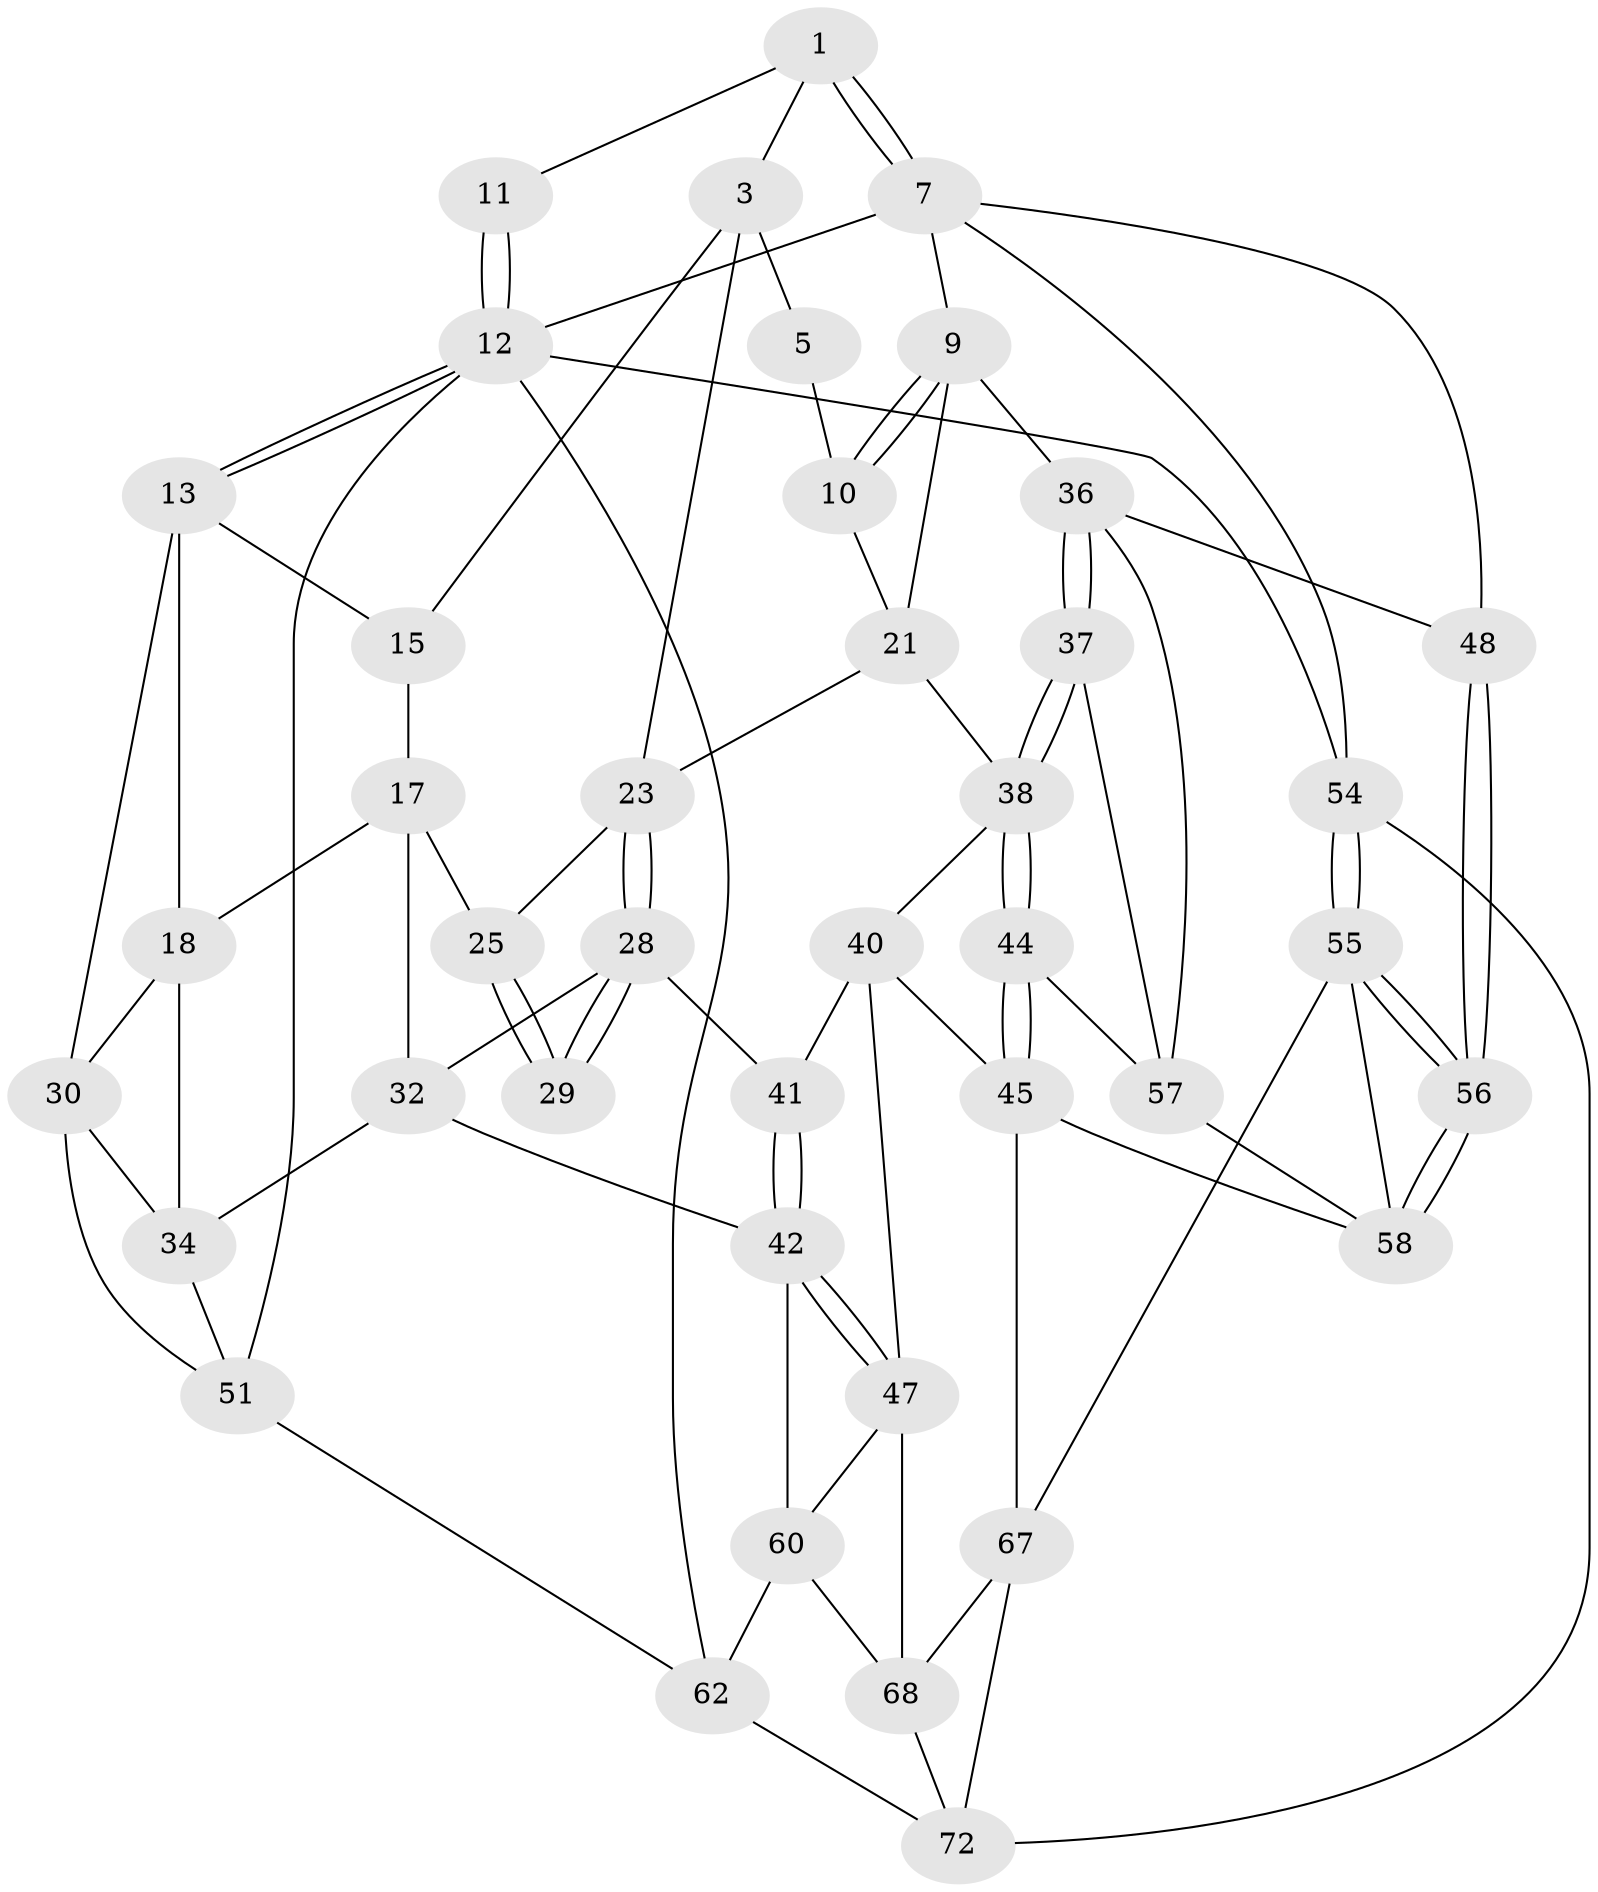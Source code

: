 // Generated by graph-tools (version 1.1) at 2025/24/03/03/25 07:24:34]
// undirected, 41 vertices, 93 edges
graph export_dot {
graph [start="1"]
  node [color=gray90,style=filled];
  1 [pos="+0.9186252713679656+0",super="+2"];
  3 [pos="+0.45245505264884667+0",super="+4"];
  5 [pos="+0.5153074357531386+0.04626643219431429",super="+6"];
  7 [pos="+1+0",super="+8"];
  9 [pos="+1+0.10158420441703264",super="+20"];
  10 [pos="+0.7704872479395208+0.1319268021112729",super="+19"];
  11 [pos="+0.15784531678119743+0"];
  12 [pos="+0+0",super="+52"];
  13 [pos="+0+0",super="+14"];
  15 [pos="+0.11689584792594464+0.11559125488856085",super="+16"];
  17 [pos="+0.18173363251560817+0.23301386506796137",super="+27"];
  18 [pos="+0.09894136379882092+0.19654161349330918",super="+31"];
  21 [pos="+0.6802869087432758+0.2642884938846207",super="+22"];
  23 [pos="+0.49426507305052764+0.11204908800551899",super="+24"];
  25 [pos="+0.3652347498585576+0.17875098484635418",super="+26"];
  28 [pos="+0.38680185539442546+0.34727265513675887",super="+35"];
  29 [pos="+0.3569416973689467+0.29783863232403845"];
  30 [pos="+0+0.211301534056751",super="+50"];
  32 [pos="+0.22396346120322178+0.33914235295760076",super="+33"];
  34 [pos="+0.0982923523031493+0.46995230686401296",super="+53"];
  36 [pos="+0.7614521958124781+0.4279127746044071",super="+49"];
  37 [pos="+0.7608511946071659+0.42910362729200163"];
  38 [pos="+0.682333350306419+0.5093208341297275",super="+39"];
  40 [pos="+0.47299735915796837+0.40027889219614415",super="+46"];
  41 [pos="+0.4105279277871017+0.40421804074055473"];
  42 [pos="+0.3279809694443201+0.5421327241872009",super="+43"];
  44 [pos="+0.6564431216598603+0.6842270349716714"];
  45 [pos="+0.6378763393517498+0.7083881979970352",super="+66"];
  47 [pos="+0.5111266637477221+0.6634239746667329",super="+64"];
  48 [pos="+1+0.12083433448438878"];
  51 [pos="+0+0.9418854695074363",super="+63"];
  54 [pos="+1+1"];
  55 [pos="+1+1",super="+69"];
  56 [pos="+1+0.6189078120151434"];
  57 [pos="+0.9086807045287527+0.5381725284955868",super="+59"];
  58 [pos="+0.975350508944367+0.6344622355638051",super="+65"];
  60 [pos="+0.21938011089809176+0.7350619378542459",super="+61"];
  62 [pos="+0.17775658216706755+0.7613377677837808",super="+71"];
  67 [pos="+0.6417013466705781+0.7532533086330684",super="+73"];
  68 [pos="+0.38054358380991765+0.8538357023925206",super="+70"];
  72 [pos="+0.34582674340398506+1",super="+74"];
  1 -- 7;
  1 -- 7;
  1 -- 3;
  1 -- 11;
  3 -- 5;
  3 -- 23;
  3 -- 15;
  5 -- 10 [weight=2];
  7 -- 12;
  7 -- 54;
  7 -- 48;
  7 -- 9;
  9 -- 10;
  9 -- 10;
  9 -- 36;
  9 -- 21;
  10 -- 21;
  11 -- 12;
  11 -- 12;
  12 -- 13;
  12 -- 13;
  12 -- 54;
  12 -- 51;
  12 -- 62;
  13 -- 30;
  13 -- 18;
  13 -- 15;
  15 -- 17;
  17 -- 18;
  17 -- 32;
  17 -- 25;
  18 -- 34;
  18 -- 30;
  21 -- 23;
  21 -- 38;
  23 -- 28;
  23 -- 28;
  23 -- 25;
  25 -- 29 [weight=2];
  25 -- 29;
  28 -- 29;
  28 -- 29;
  28 -- 32;
  28 -- 41;
  30 -- 51;
  30 -- 34;
  32 -- 34;
  32 -- 42;
  34 -- 51;
  36 -- 37;
  36 -- 37;
  36 -- 48;
  36 -- 57;
  37 -- 38;
  37 -- 38;
  37 -- 57;
  38 -- 44;
  38 -- 44;
  38 -- 40;
  40 -- 41;
  40 -- 45;
  40 -- 47;
  41 -- 42;
  41 -- 42;
  42 -- 47;
  42 -- 47;
  42 -- 60;
  44 -- 45;
  44 -- 45;
  44 -- 57;
  45 -- 67;
  45 -- 58;
  47 -- 60;
  47 -- 68;
  48 -- 56;
  48 -- 56;
  51 -- 62;
  54 -- 55;
  54 -- 55;
  54 -- 72;
  55 -- 56;
  55 -- 56;
  55 -- 67;
  55 -- 58;
  56 -- 58;
  56 -- 58;
  57 -- 58;
  60 -- 62;
  60 -- 68;
  62 -- 72;
  67 -- 68;
  67 -- 72;
  68 -- 72;
}
